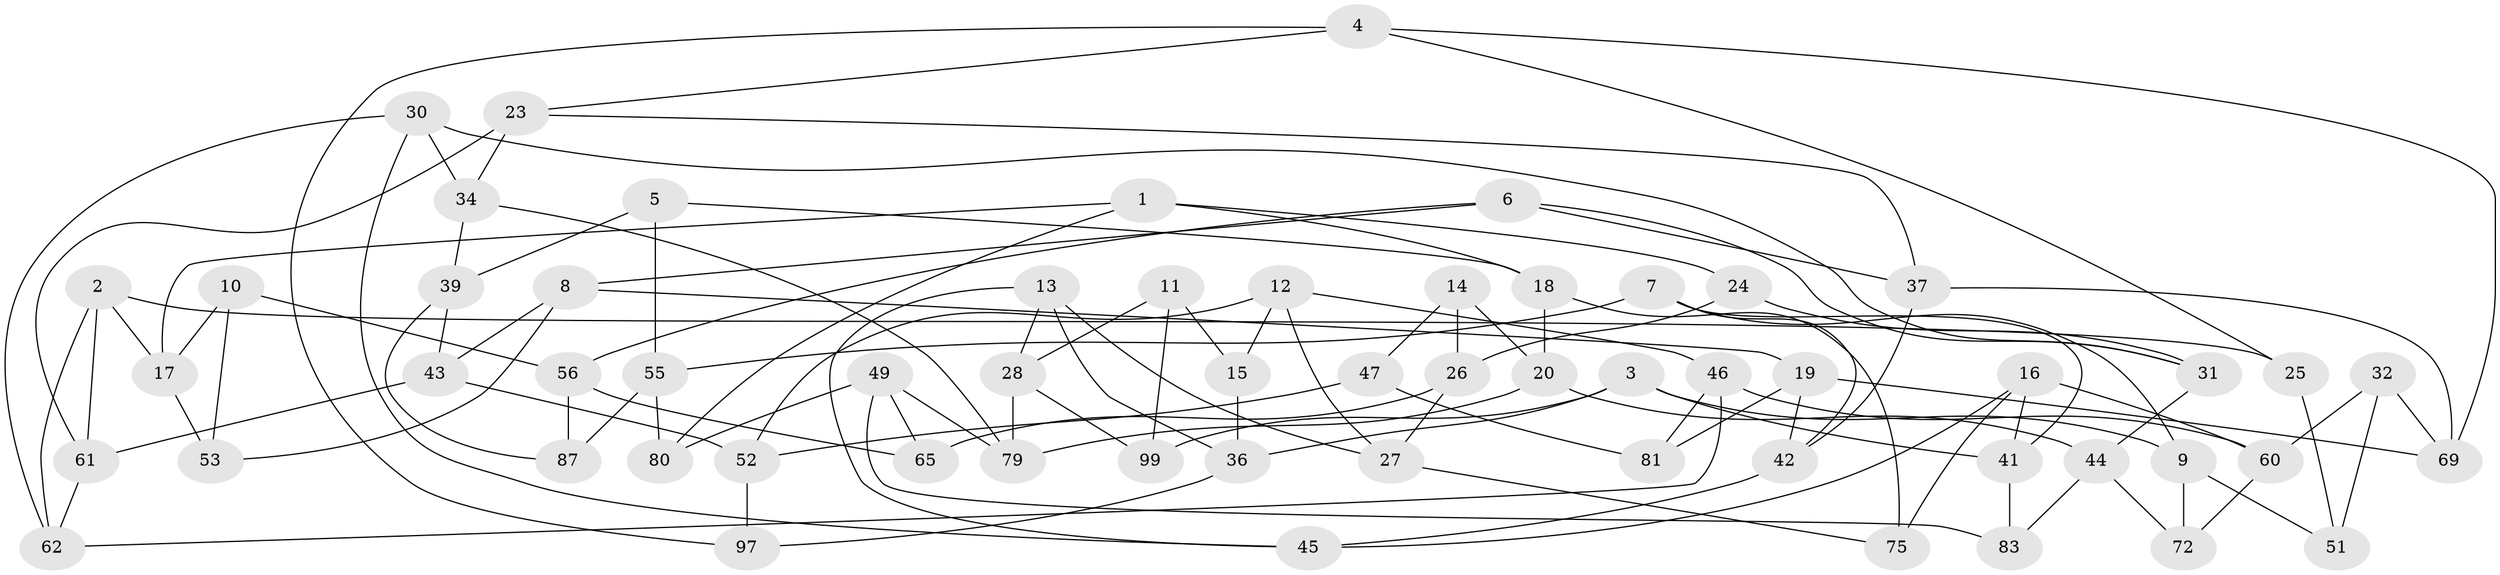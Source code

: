 // original degree distribution, {3: 1.0}
// Generated by graph-tools (version 1.1) at 2025/11/02/21/25 10:11:15]
// undirected, 60 vertices, 110 edges
graph export_dot {
graph [start="1"]
  node [color=gray90,style=filled];
  1 [super="+95"];
  2 [super="+85"];
  3 [super="+22"];
  4 [super="+70"];
  5;
  6 [super="+66"];
  7 [super="+38"];
  8 [super="+63"];
  9 [super="+50"];
  10;
  11;
  12 [super="+96"];
  13 [super="+48"];
  14;
  15;
  16 [super="+35"];
  17 [super="+21"];
  18 [super="+29"];
  19 [super="+58"];
  20 [super="+59"];
  23 [super="+92"];
  24;
  25;
  26 [super="+33"];
  27 [super="+88"];
  28 [super="+78"];
  30 [super="+67"];
  31 [super="+82"];
  32;
  34 [super="+40"];
  36 [super="+68"];
  37 [super="+57"];
  39 [super="+73"];
  41 [super="+54"];
  42 [super="+86"];
  43 [super="+64"];
  44 [super="+74"];
  45 [super="+98"];
  46 [super="+100"];
  47;
  49 [super="+89"];
  51;
  52 [super="+94"];
  53;
  55 [super="+71"];
  56 [super="+84"];
  60 [super="+77"];
  61 [super="+76"];
  62 [super="+90"];
  65;
  69 [super="+93"];
  72;
  75;
  79 [super="+91"];
  80;
  81;
  83;
  87;
  97;
  99;
  1 -- 24;
  1 -- 80;
  1 -- 17;
  1 -- 18;
  2 -- 62;
  2 -- 25;
  2 -- 17;
  2 -- 61;
  3 -- 9;
  3 -- 41;
  3 -- 99;
  3 -- 36;
  4 -- 25;
  4 -- 23;
  4 -- 97;
  4 -- 69;
  5 -- 18;
  5 -- 55;
  5 -- 39;
  6 -- 8;
  6 -- 56;
  6 -- 37;
  6 -- 31;
  7 -- 41;
  7 -- 9;
  7 -- 55;
  7 -- 42;
  8 -- 53;
  8 -- 19;
  8 -- 43;
  9 -- 72;
  9 -- 51;
  10 -- 53;
  10 -- 56;
  10 -- 17;
  11 -- 28;
  11 -- 15;
  11 -- 99;
  12 -- 46;
  12 -- 52;
  12 -- 27;
  12 -- 15;
  13 -- 45;
  13 -- 27;
  13 -- 28;
  13 -- 36;
  14 -- 47;
  14 -- 26;
  14 -- 20;
  15 -- 36;
  16 -- 75;
  16 -- 45;
  16 -- 41;
  16 -- 60;
  17 -- 53;
  18 -- 75;
  18 -- 20;
  19 -- 69;
  19 -- 81;
  19 -- 42;
  20 -- 44;
  20 -- 79;
  23 -- 37;
  23 -- 34;
  23 -- 61;
  24 -- 26;
  24 -- 31;
  25 -- 51;
  26 -- 65;
  26 -- 27;
  27 -- 75;
  28 -- 99;
  28 -- 79;
  30 -- 45;
  30 -- 34;
  30 -- 31;
  30 -- 62;
  31 -- 44;
  32 -- 51;
  32 -- 69;
  32 -- 60;
  34 -- 79;
  34 -- 39;
  36 -- 97;
  37 -- 42;
  37 -- 69;
  39 -- 43;
  39 -- 87;
  41 -- 83;
  42 -- 45;
  43 -- 52;
  43 -- 61;
  44 -- 72;
  44 -- 83;
  46 -- 60;
  46 -- 62;
  46 -- 81;
  47 -- 52;
  47 -- 81;
  49 -- 65;
  49 -- 79;
  49 -- 80;
  49 -- 83;
  52 -- 97;
  55 -- 80;
  55 -- 87;
  56 -- 65;
  56 -- 87;
  60 -- 72;
  61 -- 62;
}
